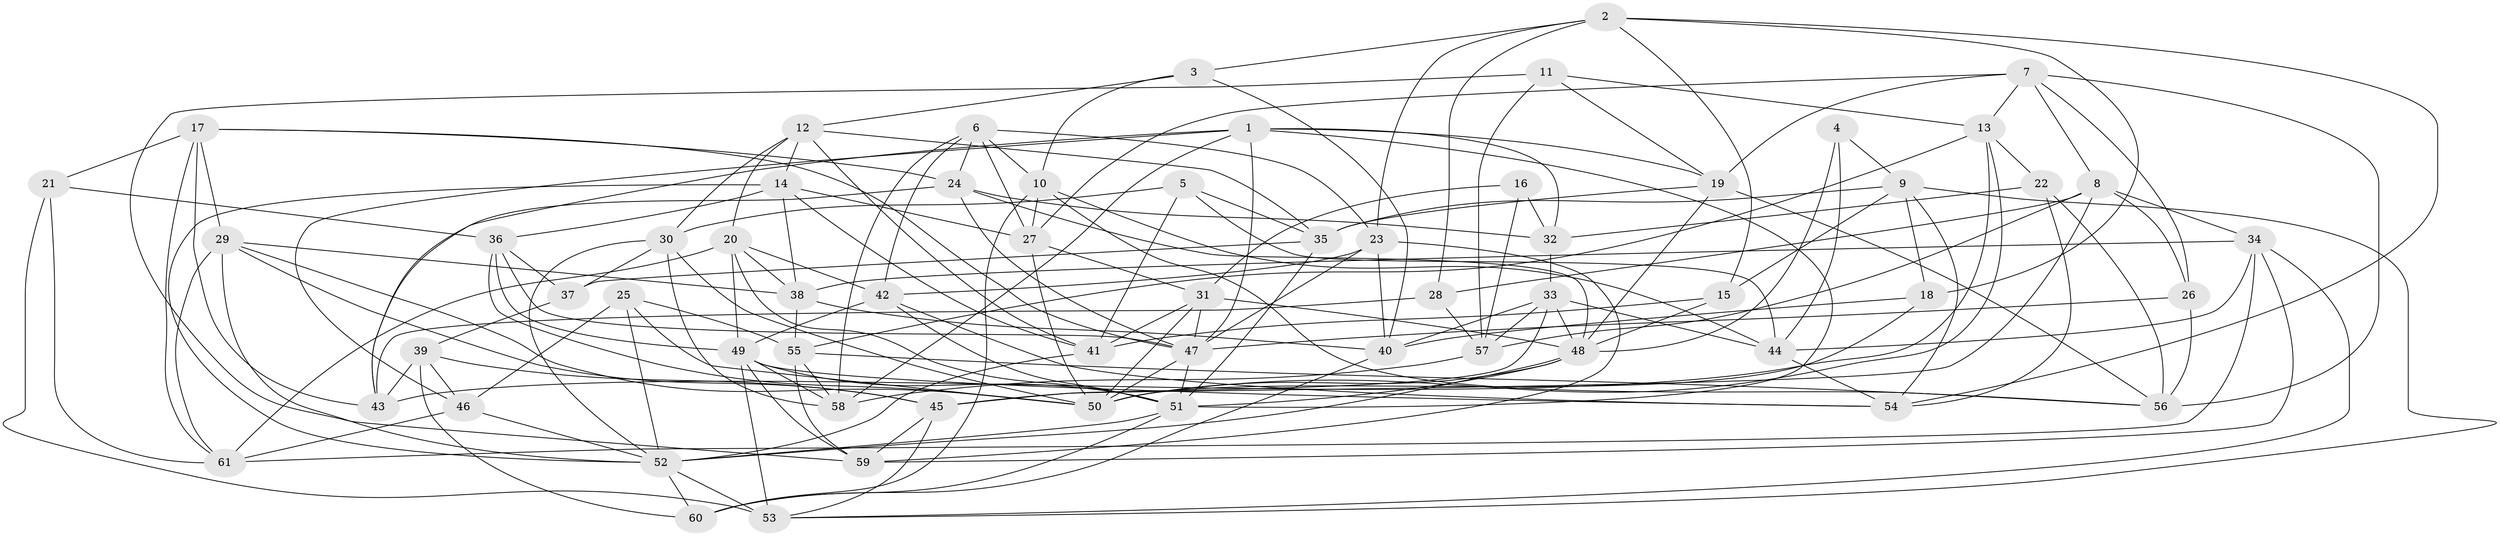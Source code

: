 // original degree distribution, {4: 1.0}
// Generated by graph-tools (version 1.1) at 2025/26/03/09/25 03:26:49]
// undirected, 61 vertices, 177 edges
graph export_dot {
graph [start="1"]
  node [color=gray90,style=filled];
  1;
  2;
  3;
  4;
  5;
  6;
  7;
  8;
  9;
  10;
  11;
  12;
  13;
  14;
  15;
  16;
  17;
  18;
  19;
  20;
  21;
  22;
  23;
  24;
  25;
  26;
  27;
  28;
  29;
  30;
  31;
  32;
  33;
  34;
  35;
  36;
  37;
  38;
  39;
  40;
  41;
  42;
  43;
  44;
  45;
  46;
  47;
  48;
  49;
  50;
  51;
  52;
  53;
  54;
  55;
  56;
  57;
  58;
  59;
  60;
  61;
  1 -- 19 [weight=1.0];
  1 -- 32 [weight=1.0];
  1 -- 43 [weight=1.0];
  1 -- 46 [weight=2.0];
  1 -- 47 [weight=2.0];
  1 -- 51 [weight=2.0];
  1 -- 58 [weight=1.0];
  2 -- 3 [weight=1.0];
  2 -- 15 [weight=1.0];
  2 -- 18 [weight=1.0];
  2 -- 23 [weight=1.0];
  2 -- 28 [weight=1.0];
  2 -- 54 [weight=1.0];
  3 -- 10 [weight=1.0];
  3 -- 12 [weight=1.0];
  3 -- 40 [weight=1.0];
  4 -- 9 [weight=1.0];
  4 -- 44 [weight=1.0];
  4 -- 48 [weight=2.0];
  5 -- 30 [weight=1.0];
  5 -- 35 [weight=1.0];
  5 -- 41 [weight=1.0];
  5 -- 44 [weight=1.0];
  6 -- 10 [weight=1.0];
  6 -- 23 [weight=1.0];
  6 -- 24 [weight=1.0];
  6 -- 27 [weight=1.0];
  6 -- 42 [weight=1.0];
  6 -- 58 [weight=1.0];
  7 -- 8 [weight=1.0];
  7 -- 13 [weight=1.0];
  7 -- 19 [weight=1.0];
  7 -- 26 [weight=1.0];
  7 -- 27 [weight=1.0];
  7 -- 56 [weight=1.0];
  8 -- 26 [weight=1.0];
  8 -- 28 [weight=1.0];
  8 -- 34 [weight=1.0];
  8 -- 45 [weight=1.0];
  8 -- 57 [weight=1.0];
  9 -- 15 [weight=1.0];
  9 -- 18 [weight=1.0];
  9 -- 35 [weight=1.0];
  9 -- 53 [weight=1.0];
  9 -- 54 [weight=1.0];
  10 -- 27 [weight=1.0];
  10 -- 44 [weight=1.0];
  10 -- 56 [weight=1.0];
  10 -- 60 [weight=1.0];
  11 -- 13 [weight=1.0];
  11 -- 19 [weight=1.0];
  11 -- 57 [weight=1.0];
  11 -- 59 [weight=1.0];
  12 -- 14 [weight=1.0];
  12 -- 20 [weight=1.0];
  12 -- 30 [weight=1.0];
  12 -- 35 [weight=1.0];
  12 -- 41 [weight=1.0];
  13 -- 22 [weight=1.0];
  13 -- 43 [weight=1.0];
  13 -- 50 [weight=1.0];
  13 -- 55 [weight=1.0];
  14 -- 27 [weight=1.0];
  14 -- 36 [weight=1.0];
  14 -- 38 [weight=1.0];
  14 -- 41 [weight=1.0];
  14 -- 52 [weight=1.0];
  15 -- 41 [weight=1.0];
  15 -- 48 [weight=1.0];
  16 -- 31 [weight=1.0];
  16 -- 32 [weight=2.0];
  16 -- 57 [weight=1.0];
  17 -- 21 [weight=1.0];
  17 -- 24 [weight=1.0];
  17 -- 29 [weight=1.0];
  17 -- 43 [weight=1.0];
  17 -- 47 [weight=1.0];
  17 -- 61 [weight=1.0];
  18 -- 40 [weight=1.0];
  18 -- 50 [weight=1.0];
  19 -- 35 [weight=1.0];
  19 -- 48 [weight=1.0];
  19 -- 56 [weight=1.0];
  20 -- 38 [weight=1.0];
  20 -- 42 [weight=1.0];
  20 -- 49 [weight=1.0];
  20 -- 51 [weight=1.0];
  20 -- 61 [weight=1.0];
  21 -- 36 [weight=1.0];
  21 -- 53 [weight=1.0];
  21 -- 61 [weight=1.0];
  22 -- 32 [weight=1.0];
  22 -- 54 [weight=1.0];
  22 -- 56 [weight=1.0];
  23 -- 40 [weight=1.0];
  23 -- 42 [weight=1.0];
  23 -- 47 [weight=1.0];
  23 -- 59 [weight=1.0];
  24 -- 32 [weight=1.0];
  24 -- 43 [weight=1.0];
  24 -- 47 [weight=1.0];
  24 -- 48 [weight=1.0];
  25 -- 46 [weight=1.0];
  25 -- 50 [weight=1.0];
  25 -- 52 [weight=1.0];
  25 -- 55 [weight=1.0];
  26 -- 47 [weight=1.0];
  26 -- 56 [weight=1.0];
  27 -- 31 [weight=1.0];
  27 -- 50 [weight=1.0];
  28 -- 43 [weight=1.0];
  28 -- 57 [weight=1.0];
  29 -- 38 [weight=1.0];
  29 -- 45 [weight=1.0];
  29 -- 50 [weight=1.0];
  29 -- 52 [weight=1.0];
  29 -- 61 [weight=1.0];
  30 -- 37 [weight=1.0];
  30 -- 50 [weight=1.0];
  30 -- 52 [weight=1.0];
  30 -- 58 [weight=1.0];
  31 -- 41 [weight=1.0];
  31 -- 47 [weight=1.0];
  31 -- 48 [weight=1.0];
  31 -- 50 [weight=1.0];
  32 -- 33 [weight=1.0];
  33 -- 40 [weight=1.0];
  33 -- 44 [weight=1.0];
  33 -- 45 [weight=1.0];
  33 -- 48 [weight=1.0];
  33 -- 57 [weight=1.0];
  34 -- 38 [weight=1.0];
  34 -- 44 [weight=1.0];
  34 -- 53 [weight=1.0];
  34 -- 59 [weight=1.0];
  34 -- 61 [weight=1.0];
  35 -- 37 [weight=1.0];
  35 -- 51 [weight=1.0];
  36 -- 37 [weight=1.0];
  36 -- 47 [weight=1.0];
  36 -- 49 [weight=1.0];
  36 -- 50 [weight=1.0];
  37 -- 39 [weight=1.0];
  38 -- 40 [weight=1.0];
  38 -- 55 [weight=1.0];
  39 -- 43 [weight=1.0];
  39 -- 45 [weight=1.0];
  39 -- 46 [weight=1.0];
  39 -- 60 [weight=2.0];
  40 -- 60 [weight=1.0];
  41 -- 52 [weight=1.0];
  42 -- 49 [weight=1.0];
  42 -- 51 [weight=1.0];
  42 -- 54 [weight=1.0];
  44 -- 54 [weight=1.0];
  45 -- 53 [weight=1.0];
  45 -- 59 [weight=1.0];
  46 -- 52 [weight=1.0];
  46 -- 61 [weight=1.0];
  47 -- 50 [weight=1.0];
  47 -- 51 [weight=1.0];
  48 -- 50 [weight=1.0];
  48 -- 51 [weight=1.0];
  48 -- 52 [weight=1.0];
  49 -- 51 [weight=1.0];
  49 -- 53 [weight=1.0];
  49 -- 54 [weight=1.0];
  49 -- 58 [weight=1.0];
  49 -- 59 [weight=1.0];
  51 -- 52 [weight=1.0];
  51 -- 60 [weight=1.0];
  52 -- 53 [weight=1.0];
  52 -- 60 [weight=1.0];
  55 -- 56 [weight=1.0];
  55 -- 58 [weight=1.0];
  55 -- 59 [weight=1.0];
  57 -- 58 [weight=1.0];
}
